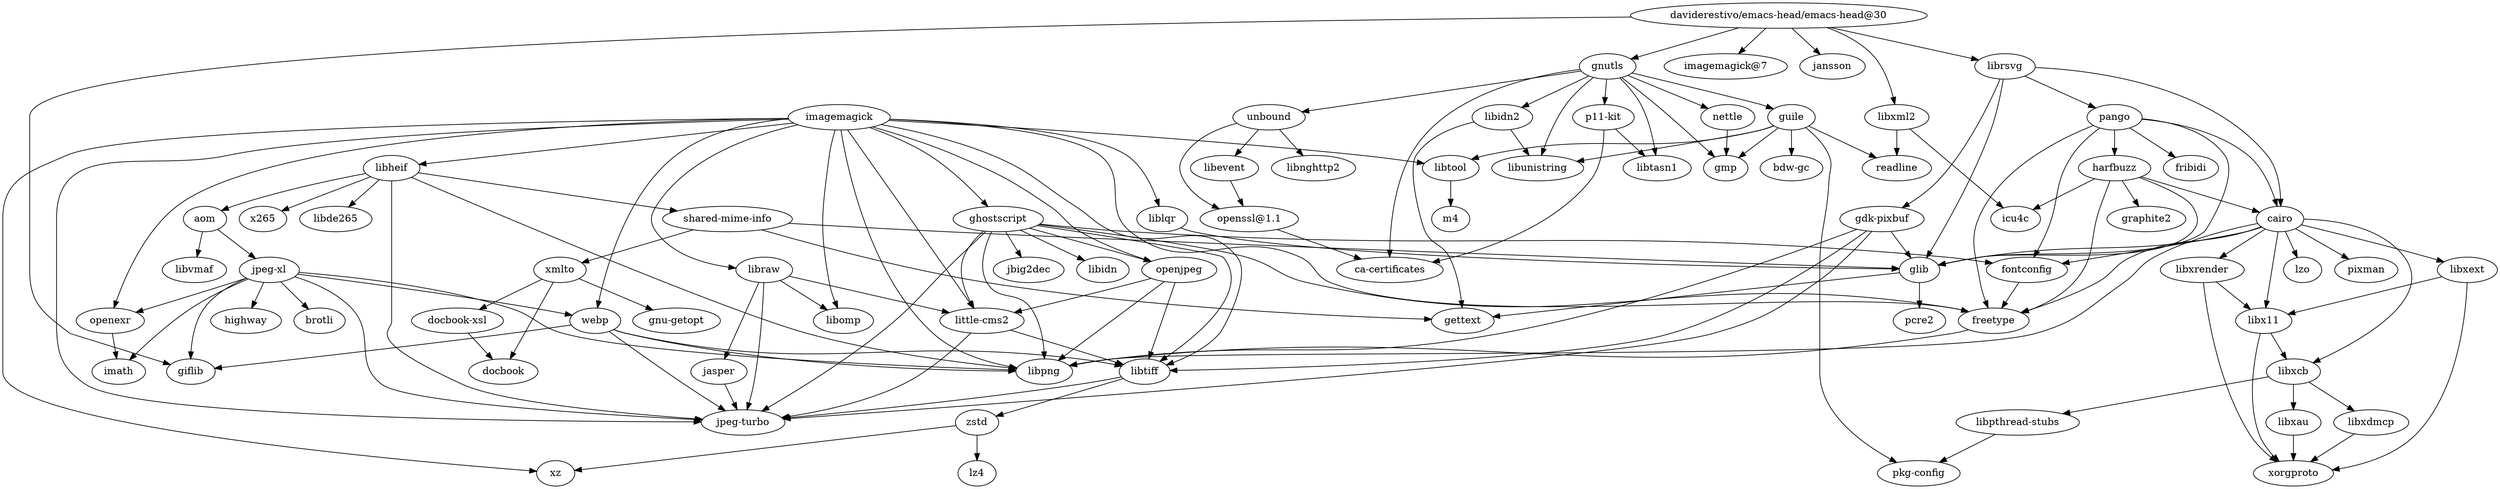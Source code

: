 digraph G {
    "aom" -> "jpeg-xl";
    "aom" -> "libvmaf";
    "aom";
    "bdw-gc";
    "brotli";
    "ca-certificates";
    "cairo" -> "fontconfig";
    "cairo" -> "freetype";
    "cairo" -> "glib";
    "cairo" -> "libpng";
    "cairo" -> "libx11";
    "cairo" -> "libxcb";
    "cairo" -> "libxext";
    "cairo" -> "libxrender";
    "cairo" -> "lzo";
    "cairo" -> "pixman";
    "cairo";
    "daviderestivo/emacs-head/emacs-head@30" -> "giflib";
    "daviderestivo/emacs-head/emacs-head@30" -> "gnutls";
    "daviderestivo/emacs-head/emacs-head@30" -> "imagemagick@7";
    "daviderestivo/emacs-head/emacs-head@30" -> "jansson";
    "daviderestivo/emacs-head/emacs-head@30" -> "librsvg";
    "daviderestivo/emacs-head/emacs-head@30" -> "libxml2";
    "daviderestivo/emacs-head/emacs-head@30";
    "docbook-xsl" -> "docbook";
    "docbook-xsl";
    "docbook";
    "fontconfig" -> "freetype";
    "fontconfig";
    "freetype" -> "libpng";
    "freetype";
    "fribidi";
    "gdk-pixbuf" -> "glib";
    "gdk-pixbuf" -> "jpeg-turbo";
    "gdk-pixbuf" -> "libpng";
    "gdk-pixbuf" -> "libtiff";
    "gdk-pixbuf";
    "gettext";
    "ghostscript" -> "fontconfig";
    "ghostscript" -> "freetype";
    "ghostscript" -> "jbig2dec";
    "ghostscript" -> "jpeg-turbo";
    "ghostscript" -> "libidn";
    "ghostscript" -> "libpng";
    "ghostscript" -> "libtiff";
    "ghostscript" -> "little-cms2";
    "ghostscript" -> "openjpeg";
    "ghostscript";
    "giflib";
    "glib" -> "gettext";
    "glib" -> "pcre2";
    "glib";
    "gmp";
    "gnu-getopt";
    "gnutls" -> "ca-certificates";
    "gnutls" -> "gmp";
    "gnutls" -> "guile";
    "gnutls" -> "libidn2";
    "gnutls" -> "libtasn1";
    "gnutls" -> "libunistring";
    "gnutls" -> "nettle";
    "gnutls" -> "p11-kit";
    "gnutls" -> "unbound";
    "gnutls";
    "graphite2";
    "guile" -> "bdw-gc";
    "guile" -> "gmp";
    "guile" -> "libtool";
    "guile" -> "libunistring";
    "guile" -> "pkg-config";
    "guile" -> "readline";
    "guile";
    "harfbuzz" -> "cairo";
    "harfbuzz" -> "freetype";
    "harfbuzz" -> "glib";
    "harfbuzz" -> "graphite2";
    "harfbuzz" -> "icu4c";
    "harfbuzz";
    "highway";
    "icu4c";
    "imagemagick" -> "freetype";
    "imagemagick" -> "ghostscript";
    "imagemagick" -> "jpeg-turbo";
    "imagemagick" -> "libheif";
    "imagemagick" -> "liblqr";
    "imagemagick" -> "libomp";
    "imagemagick" -> "libpng";
    "imagemagick" -> "libraw";
    "imagemagick" -> "libtiff";
    "imagemagick" -> "libtool";
    "imagemagick" -> "little-cms2";
    "imagemagick" -> "openexr";
    "imagemagick" -> "openjpeg";
    "imagemagick" -> "webp";
    "imagemagick" -> "xz";
    "imagemagick";
    "imath";
    "jansson";
    "jasper" -> "jpeg-turbo";
    "jasper";
    "jbig2dec";
    "jpeg-turbo";
    "jpeg-xl" -> "brotli";
    "jpeg-xl" -> "giflib";
    "jpeg-xl" -> "highway";
    "jpeg-xl" -> "imath";
    "jpeg-xl" -> "jpeg-turbo";
    "jpeg-xl" -> "libpng";
    "jpeg-xl" -> "openexr";
    "jpeg-xl" -> "webp";
    "jpeg-xl";
    "libde265";
    "libevent" -> "openssl@1.1";
    "libevent";
    "libheif" -> "aom";
    "libheif" -> "jpeg-turbo";
    "libheif" -> "libde265";
    "libheif" -> "libpng";
    "libheif" -> "shared-mime-info";
    "libheif" -> "x265";
    "libheif";
    "libidn";
    "libidn2" -> "gettext";
    "libidn2" -> "libunistring";
    "libidn2";
    "liblqr" -> "glib";
    "liblqr";
    "libnghttp2";
    "libomp";
    "libpng";
    "libpthread-stubs" -> "pkg-config";
    "libpthread-stubs";
    "libraw" -> "jasper";
    "libraw" -> "jpeg-turbo";
    "libraw" -> "libomp";
    "libraw" -> "little-cms2";
    "libraw";
    "librsvg" -> "cairo";
    "librsvg" -> "gdk-pixbuf";
    "librsvg" -> "glib";
    "librsvg" -> "pango";
    "librsvg";
    "libtasn1";
    "libtiff" -> "jpeg-turbo";
    "libtiff" -> "zstd";
    "libtiff";
    "libtool" -> "m4";
    "libtool";
    "libunistring";
    "libvmaf";
    "libx11" -> "libxcb";
    "libx11" -> "xorgproto";
    "libx11";
    "libxau" -> "xorgproto";
    "libxau";
    "libxcb" -> "libpthread-stubs";
    "libxcb" -> "libxau";
    "libxcb" -> "libxdmcp";
    "libxcb";
    "libxdmcp" -> "xorgproto";
    "libxdmcp";
    "libxext" -> "libx11";
    "libxext" -> "xorgproto";
    "libxext";
    "libxml2" -> "icu4c";
    "libxml2" -> "readline";
    "libxml2";
    "libxrender" -> "libx11";
    "libxrender" -> "xorgproto";
    "libxrender";
    "little-cms2" -> "jpeg-turbo";
    "little-cms2" -> "libtiff";
    "little-cms2";
    "lz4";
    "lzo";
    "m4";
    "nettle" -> "gmp";
    "nettle";
    "openexr" -> "imath";
    "openexr";
    "openjpeg" -> "libpng";
    "openjpeg" -> "libtiff";
    "openjpeg" -> "little-cms2";
    "openjpeg";
    "openssl@1.1" -> "ca-certificates";
    "openssl@1.1";
    "p11-kit" -> "ca-certificates";
    "p11-kit" -> "libtasn1";
    "p11-kit";
    "pango" -> "cairo";
    "pango" -> "fontconfig";
    "pango" -> "freetype";
    "pango" -> "fribidi";
    "pango" -> "glib";
    "pango" -> "harfbuzz";
    "pango";
    "pcre2";
    "pixman";
    "pkg-config";
    "readline";
    "shared-mime-info" -> "gettext";
    "shared-mime-info" -> "glib";
    "shared-mime-info" -> "xmlto";
    "shared-mime-info";
    "unbound" -> "libevent";
    "unbound" -> "libnghttp2";
    "unbound" -> "openssl@1.1";
    "unbound";
    "webp" -> "giflib";
    "webp" -> "jpeg-turbo";
    "webp" -> "libpng";
    "webp" -> "libtiff";
    "webp";
    "x265";
    "xmlto" -> "docbook-xsl";
    "xmlto" -> "docbook";
    "xmlto" -> "gnu-getopt";
    "xmlto";
    "xorgproto";
    "xz";
    "zstd" -> "lz4";
    "zstd" -> "xz";
    "zstd";
}